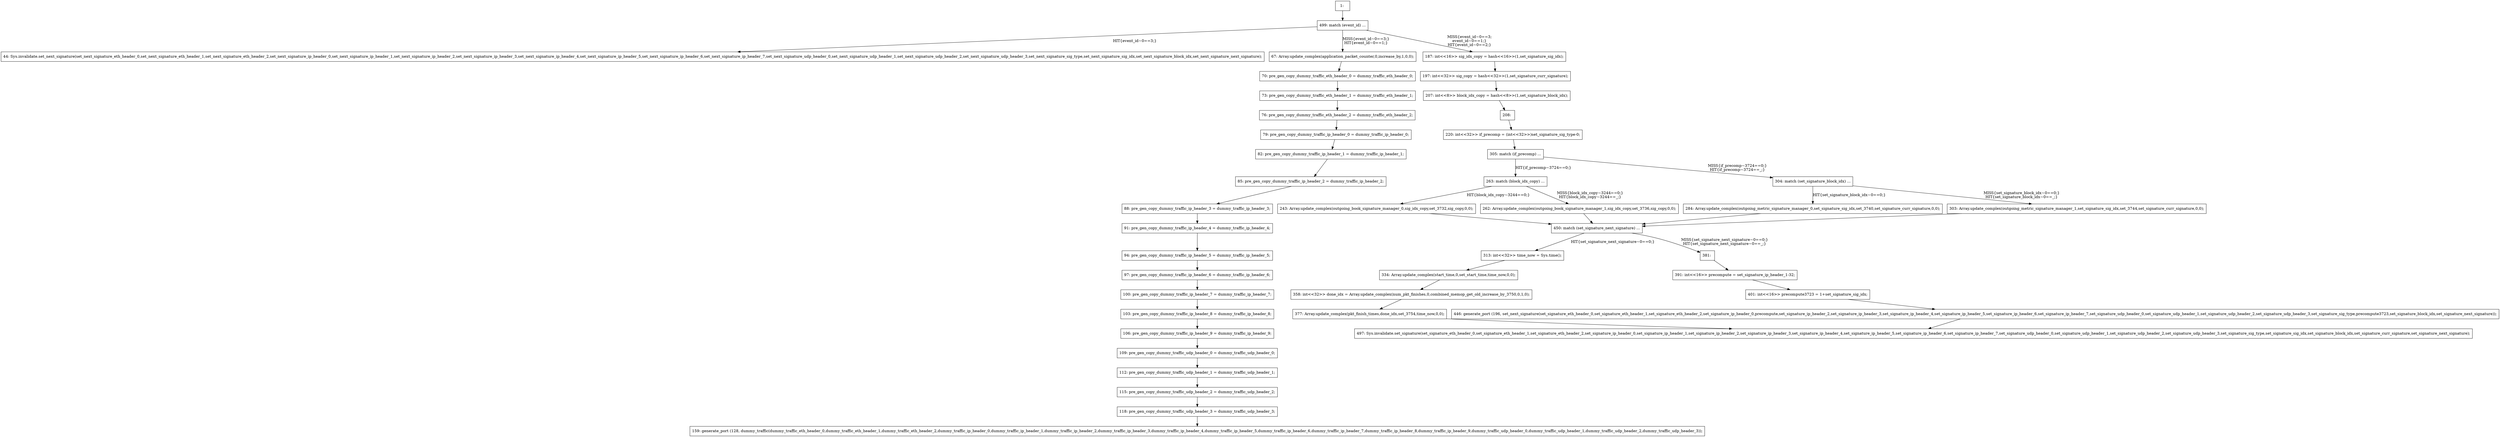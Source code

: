 digraph G {
  "1: " [shape=box, ];
  "44: Sys.invalidate.set_next_signature(set_next_signature_eth_header_0,set_next_signature_eth_header_1,set_next_signature_eth_header_2,set_next_signature_ip_header_0,set_next_signature_ip_header_1,set_next_signature_ip_header_2,set_next_signature_ip_header_3,set_next_signature_ip_header_4,set_next_signature_ip_header_5,set_next_signature_ip_header_6,set_next_signature_ip_header_7,set_next_signature_udp_header_0,set_next_signature_udp_header_1,set_next_signature_udp_header_2,set_next_signature_udp_header_3,set_next_signature_sig_type,set_next_signature_sig_idx,set_next_signature_block_idx,set_next_signature_next_signature);" [
  shape=box, ];
  "67: Array.update_complex(application_packet_counter,0,increase_by,1,0,0);" [
  shape=box, ];
  "70: pre_gen_copy_dummy_traffic_eth_header_0 = dummy_traffic_eth_header_0;" [
  shape=box, ];
  "73: pre_gen_copy_dummy_traffic_eth_header_1 = dummy_traffic_eth_header_1;" [
  shape=box, ];
  "76: pre_gen_copy_dummy_traffic_eth_header_2 = dummy_traffic_eth_header_2;" [
  shape=box, ];
  "79: pre_gen_copy_dummy_traffic_ip_header_0 = dummy_traffic_ip_header_0;" [
  shape=box, ];
  "82: pre_gen_copy_dummy_traffic_ip_header_1 = dummy_traffic_ip_header_1;" [
  shape=box, ];
  "85: pre_gen_copy_dummy_traffic_ip_header_2 = dummy_traffic_ip_header_2;" [
  shape=box, ];
  "88: pre_gen_copy_dummy_traffic_ip_header_3 = dummy_traffic_ip_header_3;" [
  shape=box, ];
  "91: pre_gen_copy_dummy_traffic_ip_header_4 = dummy_traffic_ip_header_4;" [
  shape=box, ];
  "94: pre_gen_copy_dummy_traffic_ip_header_5 = dummy_traffic_ip_header_5;" [
  shape=box, ];
  "97: pre_gen_copy_dummy_traffic_ip_header_6 = dummy_traffic_ip_header_6;" [
  shape=box, ];
  "100: pre_gen_copy_dummy_traffic_ip_header_7 = dummy_traffic_ip_header_7;" [
  shape=box, ];
  "103: pre_gen_copy_dummy_traffic_ip_header_8 = dummy_traffic_ip_header_8;" [
  shape=box, ];
  "106: pre_gen_copy_dummy_traffic_ip_header_9 = dummy_traffic_ip_header_9;" [
  shape=box, ];
  "109: pre_gen_copy_dummy_traffic_udp_header_0 = dummy_traffic_udp_header_0;" [
  shape=box, ];
  "112: pre_gen_copy_dummy_traffic_udp_header_1 = dummy_traffic_udp_header_1;" [
  shape=box, ];
  "115: pre_gen_copy_dummy_traffic_udp_header_2 = dummy_traffic_udp_header_2;" [
  shape=box, ];
  "118: pre_gen_copy_dummy_traffic_udp_header_3 = dummy_traffic_udp_header_3;" [
  shape=box, ];
  "159: generate_port (128, dummy_traffic(dummy_traffic_eth_header_0,dummy_traffic_eth_header_1,dummy_traffic_eth_header_2,dummy_traffic_ip_header_0,dummy_traffic_ip_header_1,dummy_traffic_ip_header_2,dummy_traffic_ip_header_3,dummy_traffic_ip_header_4,dummy_traffic_ip_header_5,dummy_traffic_ip_header_6,dummy_traffic_ip_header_7,dummy_traffic_ip_header_8,dummy_traffic_ip_header_9,dummy_traffic_udp_header_0,dummy_traffic_udp_header_1,dummy_traffic_udp_header_2,dummy_traffic_udp_header_3));" [
  shape=box, ];
  "187: int<<16>> sig_idx_copy = hash<<16>>(1,set_signature_sig_idx);" [
  shape=box, ];
  "197: int<<32>> sig_copy = hash<<32>>(1,set_signature_curr_signature);" [
  shape=box, ];
  "207: int<<8>> block_idx_copy = hash<<8>>(1,set_signature_block_idx);" [
  shape=box, ];
  "208: " [shape=box, ];
  "220: int<<32>> if_precomp = (int<<32>>)set_signature_sig_type-0;" [
  shape=box, ];
  "243: Array.update_complex(outgoing_book_signature_manager_0,sig_idx_copy,set_3732,sig_copy,0,0);" [
  shape=box, ];
  "262: Array.update_complex(outgoing_book_signature_manager_1,sig_idx_copy,set_3736,sig_copy,0,0);" [
  shape=box, ];
  "263: match (block_idx_copy) ...
" [shape=box, ];
  "284: Array.update_complex(outgoing_metric_signature_manager_0,set_signature_sig_idx,set_3740,set_signature_curr_signature,0,0);" [
  shape=box, ];
  "303: Array.update_complex(outgoing_metric_signature_manager_1,set_signature_sig_idx,set_3744,set_signature_curr_signature,0,0);" [
  shape=box, ];
  "304: match (set_signature_block_idx) ...
" [shape=box, ];
  "305: match (if_precomp) ...
" [shape=box, ];
  "313: int<<32>> time_now = Sys.time();" [shape=box, ];
  "334: Array.update_complex(start_time,0,set_start_time,time_now,0,0);" [
  shape=box, ];
  "358: int<<32>> done_idx = Array.update_complex(num_pkt_finishes,0,combined_memop_get_old_increase_by_3750,0,1,0);" [
  shape=box, ];
  "377: Array.update_complex(pkt_finish_times,done_idx,set_3754,time_now,0,0);" [
  shape=box, ];
  "381: " [shape=box, ];
  "391: int<<16>> precompute = set_signature_ip_header_1-32;" [shape=box, ];
  "401: int<<16>> precompute3723 = 1+set_signature_sig_idx;" [shape=box, ];
  "446: generate_port (196, set_next_signature(set_signature_eth_header_0,set_signature_eth_header_1,set_signature_eth_header_2,set_signature_ip_header_0,precompute,set_signature_ip_header_2,set_signature_ip_header_3,set_signature_ip_header_4,set_signature_ip_header_5,set_signature_ip_header_6,set_signature_ip_header_7,set_signature_udp_header_0,set_signature_udp_header_1,set_signature_udp_header_2,set_signature_udp_header_3,set_signature_sig_type,precompute3723,set_signature_block_idx,set_signature_next_signature));" [
  shape=box, ];
  "450: match (set_signature_next_signature) ...
" [shape=box, ];
  "497: Sys.invalidate.set_signature(set_signature_eth_header_0,set_signature_eth_header_1,set_signature_eth_header_2,set_signature_ip_header_0,set_signature_ip_header_1,set_signature_ip_header_2,set_signature_ip_header_3,set_signature_ip_header_4,set_signature_ip_header_5,set_signature_ip_header_6,set_signature_ip_header_7,set_signature_udp_header_0,set_signature_udp_header_1,set_signature_udp_header_2,set_signature_udp_header_3,set_signature_sig_type,set_signature_sig_idx,set_signature_block_idx,set_signature_curr_signature,set_signature_next_signature);" [
  shape=box, ];
  "499: match (event_id) ...
" [shape=box, ];
  
  
  "1: " -> "499: match (event_id) ...
" [label="", ];
  "67: Array.update_complex(application_packet_counter,0,increase_by,1,0,0);" -> "70: pre_gen_copy_dummy_traffic_eth_header_0 = dummy_traffic_eth_header_0;" [
  label="", ];
  "70: pre_gen_copy_dummy_traffic_eth_header_0 = dummy_traffic_eth_header_0;" -> "73: pre_gen_copy_dummy_traffic_eth_header_1 = dummy_traffic_eth_header_1;" [
  label="", ];
  "73: pre_gen_copy_dummy_traffic_eth_header_1 = dummy_traffic_eth_header_1;" -> "76: pre_gen_copy_dummy_traffic_eth_header_2 = dummy_traffic_eth_header_2;" [
  label="", ];
  "76: pre_gen_copy_dummy_traffic_eth_header_2 = dummy_traffic_eth_header_2;" -> "79: pre_gen_copy_dummy_traffic_ip_header_0 = dummy_traffic_ip_header_0;" [
  label="", ];
  "79: pre_gen_copy_dummy_traffic_ip_header_0 = dummy_traffic_ip_header_0;" -> "82: pre_gen_copy_dummy_traffic_ip_header_1 = dummy_traffic_ip_header_1;" [
  label="", ];
  "82: pre_gen_copy_dummy_traffic_ip_header_1 = dummy_traffic_ip_header_1;" -> "85: pre_gen_copy_dummy_traffic_ip_header_2 = dummy_traffic_ip_header_2;" [
  label="", ];
  "85: pre_gen_copy_dummy_traffic_ip_header_2 = dummy_traffic_ip_header_2;" -> "88: pre_gen_copy_dummy_traffic_ip_header_3 = dummy_traffic_ip_header_3;" [
  label="", ];
  "88: pre_gen_copy_dummy_traffic_ip_header_3 = dummy_traffic_ip_header_3;" -> "91: pre_gen_copy_dummy_traffic_ip_header_4 = dummy_traffic_ip_header_4;" [
  label="", ];
  "91: pre_gen_copy_dummy_traffic_ip_header_4 = dummy_traffic_ip_header_4;" -> "94: pre_gen_copy_dummy_traffic_ip_header_5 = dummy_traffic_ip_header_5;" [
  label="", ];
  "94: pre_gen_copy_dummy_traffic_ip_header_5 = dummy_traffic_ip_header_5;" -> "97: pre_gen_copy_dummy_traffic_ip_header_6 = dummy_traffic_ip_header_6;" [
  label="", ];
  "97: pre_gen_copy_dummy_traffic_ip_header_6 = dummy_traffic_ip_header_6;" -> "100: pre_gen_copy_dummy_traffic_ip_header_7 = dummy_traffic_ip_header_7;" [
  label="", ];
  "100: pre_gen_copy_dummy_traffic_ip_header_7 = dummy_traffic_ip_header_7;" -> "103: pre_gen_copy_dummy_traffic_ip_header_8 = dummy_traffic_ip_header_8;" [
  label="", ];
  "103: pre_gen_copy_dummy_traffic_ip_header_8 = dummy_traffic_ip_header_8;" -> "106: pre_gen_copy_dummy_traffic_ip_header_9 = dummy_traffic_ip_header_9;" [
  label="", ];
  "106: pre_gen_copy_dummy_traffic_ip_header_9 = dummy_traffic_ip_header_9;" -> "109: pre_gen_copy_dummy_traffic_udp_header_0 = dummy_traffic_udp_header_0;" [
  label="", ];
  "109: pre_gen_copy_dummy_traffic_udp_header_0 = dummy_traffic_udp_header_0;" -> "112: pre_gen_copy_dummy_traffic_udp_header_1 = dummy_traffic_udp_header_1;" [
  label="", ];
  "112: pre_gen_copy_dummy_traffic_udp_header_1 = dummy_traffic_udp_header_1;" -> "115: pre_gen_copy_dummy_traffic_udp_header_2 = dummy_traffic_udp_header_2;" [
  label="", ];
  "115: pre_gen_copy_dummy_traffic_udp_header_2 = dummy_traffic_udp_header_2;" -> "118: pre_gen_copy_dummy_traffic_udp_header_3 = dummy_traffic_udp_header_3;" [
  label="", ];
  "118: pre_gen_copy_dummy_traffic_udp_header_3 = dummy_traffic_udp_header_3;" -> "159: generate_port (128, dummy_traffic(dummy_traffic_eth_header_0,dummy_traffic_eth_header_1,dummy_traffic_eth_header_2,dummy_traffic_ip_header_0,dummy_traffic_ip_header_1,dummy_traffic_ip_header_2,dummy_traffic_ip_header_3,dummy_traffic_ip_header_4,dummy_traffic_ip_header_5,dummy_traffic_ip_header_6,dummy_traffic_ip_header_7,dummy_traffic_ip_header_8,dummy_traffic_ip_header_9,dummy_traffic_udp_header_0,dummy_traffic_udp_header_1,dummy_traffic_udp_header_2,dummy_traffic_udp_header_3));" [
  label="", ];
  "187: int<<16>> sig_idx_copy = hash<<16>>(1,set_signature_sig_idx);" -> "197: int<<32>> sig_copy = hash<<32>>(1,set_signature_curr_signature);" [
  label="", ];
  "197: int<<32>> sig_copy = hash<<32>>(1,set_signature_curr_signature);" -> "207: int<<8>> block_idx_copy = hash<<8>>(1,set_signature_block_idx);" [
  label="", ];
  "207: int<<8>> block_idx_copy = hash<<8>>(1,set_signature_block_idx);" -> "208: " [
  label="", ];
  "208: " -> "220: int<<32>> if_precomp = (int<<32>>)set_signature_sig_type-0;" [
  label="", ];
  "220: int<<32>> if_precomp = (int<<32>>)set_signature_sig_type-0;" -> "305: match (if_precomp) ...
" [
  label="", ];
  "243: Array.update_complex(outgoing_book_signature_manager_0,sig_idx_copy,set_3732,sig_copy,0,0);" -> "450: match (set_signature_next_signature) ...
" [
  label="", ];
  "262: Array.update_complex(outgoing_book_signature_manager_1,sig_idx_copy,set_3736,sig_copy,0,0);" -> "450: match (set_signature_next_signature) ...
" [
  label="", ];
  "263: match (block_idx_copy) ...
" -> "243: Array.update_complex(outgoing_book_signature_manager_0,sig_idx_copy,set_3732,sig_copy,0,0);" [
  label="HIT{block_idx_copy~3244==0;}", ];
  "263: match (block_idx_copy) ...
" -> "262: Array.update_complex(outgoing_book_signature_manager_1,sig_idx_copy,set_3736,sig_copy,0,0);" [
  label="MISS{block_idx_copy~3244==0;}
HIT{block_idx_copy~3244==_;}", ];
  "284: Array.update_complex(outgoing_metric_signature_manager_0,set_signature_sig_idx,set_3740,set_signature_curr_signature,0,0);" -> "450: match (set_signature_next_signature) ...
" [
  label="", ];
  "303: Array.update_complex(outgoing_metric_signature_manager_1,set_signature_sig_idx,set_3744,set_signature_curr_signature,0,0);" -> "450: match (set_signature_next_signature) ...
" [
  label="", ];
  "304: match (set_signature_block_idx) ...
" -> "284: Array.update_complex(outgoing_metric_signature_manager_0,set_signature_sig_idx,set_3740,set_signature_curr_signature,0,0);" [
  label="HIT{set_signature_block_idx~0==0;}", ];
  "304: match (set_signature_block_idx) ...
" -> "303: Array.update_complex(outgoing_metric_signature_manager_1,set_signature_sig_idx,set_3744,set_signature_curr_signature,0,0);" [
  label="MISS{set_signature_block_idx~0==0;}
HIT{set_signature_block_idx~0==_;}",
  ];
  "305: match (if_precomp) ...
" -> "263: match (block_idx_copy) ...
" [
  label="HIT{if_precomp~3724==0;}", ];
  "305: match (if_precomp) ...
" -> "304: match (set_signature_block_idx) ...
" [
  label="MISS{if_precomp~3724==0;}
HIT{if_precomp~3724==_;}", ];
  "313: int<<32>> time_now = Sys.time();" -> "334: Array.update_complex(start_time,0,set_start_time,time_now,0,0);" [
  label="", ];
  "334: Array.update_complex(start_time,0,set_start_time,time_now,0,0);" -> "358: int<<32>> done_idx = Array.update_complex(num_pkt_finishes,0,combined_memop_get_old_increase_by_3750,0,1,0);" [
  label="", ];
  "358: int<<32>> done_idx = Array.update_complex(num_pkt_finishes,0,combined_memop_get_old_increase_by_3750,0,1,0);" -> "377: Array.update_complex(pkt_finish_times,done_idx,set_3754,time_now,0,0);" [
  label="", ];
  "377: Array.update_complex(pkt_finish_times,done_idx,set_3754,time_now,0,0);" -> "497: Sys.invalidate.set_signature(set_signature_eth_header_0,set_signature_eth_header_1,set_signature_eth_header_2,set_signature_ip_header_0,set_signature_ip_header_1,set_signature_ip_header_2,set_signature_ip_header_3,set_signature_ip_header_4,set_signature_ip_header_5,set_signature_ip_header_6,set_signature_ip_header_7,set_signature_udp_header_0,set_signature_udp_header_1,set_signature_udp_header_2,set_signature_udp_header_3,set_signature_sig_type,set_signature_sig_idx,set_signature_block_idx,set_signature_curr_signature,set_signature_next_signature);" [
  label="", ];
  "381: " -> "391: int<<16>> precompute = set_signature_ip_header_1-32;" [
  label="", ];
  "391: int<<16>> precompute = set_signature_ip_header_1-32;" -> "401: int<<16>> precompute3723 = 1+set_signature_sig_idx;" [
  label="", ];
  "401: int<<16>> precompute3723 = 1+set_signature_sig_idx;" -> "446: generate_port (196, set_next_signature(set_signature_eth_header_0,set_signature_eth_header_1,set_signature_eth_header_2,set_signature_ip_header_0,precompute,set_signature_ip_header_2,set_signature_ip_header_3,set_signature_ip_header_4,set_signature_ip_header_5,set_signature_ip_header_6,set_signature_ip_header_7,set_signature_udp_header_0,set_signature_udp_header_1,set_signature_udp_header_2,set_signature_udp_header_3,set_signature_sig_type,precompute3723,set_signature_block_idx,set_signature_next_signature));" [
  label="", ];
  "446: generate_port (196, set_next_signature(set_signature_eth_header_0,set_signature_eth_header_1,set_signature_eth_header_2,set_signature_ip_header_0,precompute,set_signature_ip_header_2,set_signature_ip_header_3,set_signature_ip_header_4,set_signature_ip_header_5,set_signature_ip_header_6,set_signature_ip_header_7,set_signature_udp_header_0,set_signature_udp_header_1,set_signature_udp_header_2,set_signature_udp_header_3,set_signature_sig_type,precompute3723,set_signature_block_idx,set_signature_next_signature));" -> "497: Sys.invalidate.set_signature(set_signature_eth_header_0,set_signature_eth_header_1,set_signature_eth_header_2,set_signature_ip_header_0,set_signature_ip_header_1,set_signature_ip_header_2,set_signature_ip_header_3,set_signature_ip_header_4,set_signature_ip_header_5,set_signature_ip_header_6,set_signature_ip_header_7,set_signature_udp_header_0,set_signature_udp_header_1,set_signature_udp_header_2,set_signature_udp_header_3,set_signature_sig_type,set_signature_sig_idx,set_signature_block_idx,set_signature_curr_signature,set_signature_next_signature);" [
  label="", ];
  "450: match (set_signature_next_signature) ...
" -> "313: int<<32>> time_now = Sys.time();" [
  label="HIT{set_signature_next_signature~0==0;}", ];
  "450: match (set_signature_next_signature) ...
" -> "381: " [label="MISS{set_signature_next_signature~0==0;}
HIT{set_signature_next_signature~0==_;}",
                                                               ];
  "499: match (event_id) ...
" -> "44: Sys.invalidate.set_next_signature(set_next_signature_eth_header_0,set_next_signature_eth_header_1,set_next_signature_eth_header_2,set_next_signature_ip_header_0,set_next_signature_ip_header_1,set_next_signature_ip_header_2,set_next_signature_ip_header_3,set_next_signature_ip_header_4,set_next_signature_ip_header_5,set_next_signature_ip_header_6,set_next_signature_ip_header_7,set_next_signature_udp_header_0,set_next_signature_udp_header_1,set_next_signature_udp_header_2,set_next_signature_udp_header_3,set_next_signature_sig_type,set_next_signature_sig_idx,set_next_signature_block_idx,set_next_signature_next_signature);" [
  label="HIT{event_id~0==3;}", ];
  "499: match (event_id) ...
" -> "67: Array.update_complex(application_packet_counter,0,increase_by,1,0,0);" [
  label="MISS{event_id~0==3;}
HIT{event_id~0==1;}", ];
  "499: match (event_id) ...
" -> "187: int<<16>> sig_idx_copy = hash<<16>>(1,set_signature_sig_idx);" [
  label="MISS{event_id~0==3;
event_id~0==1;}
HIT{event_id~0==2;}", ];
  
  }